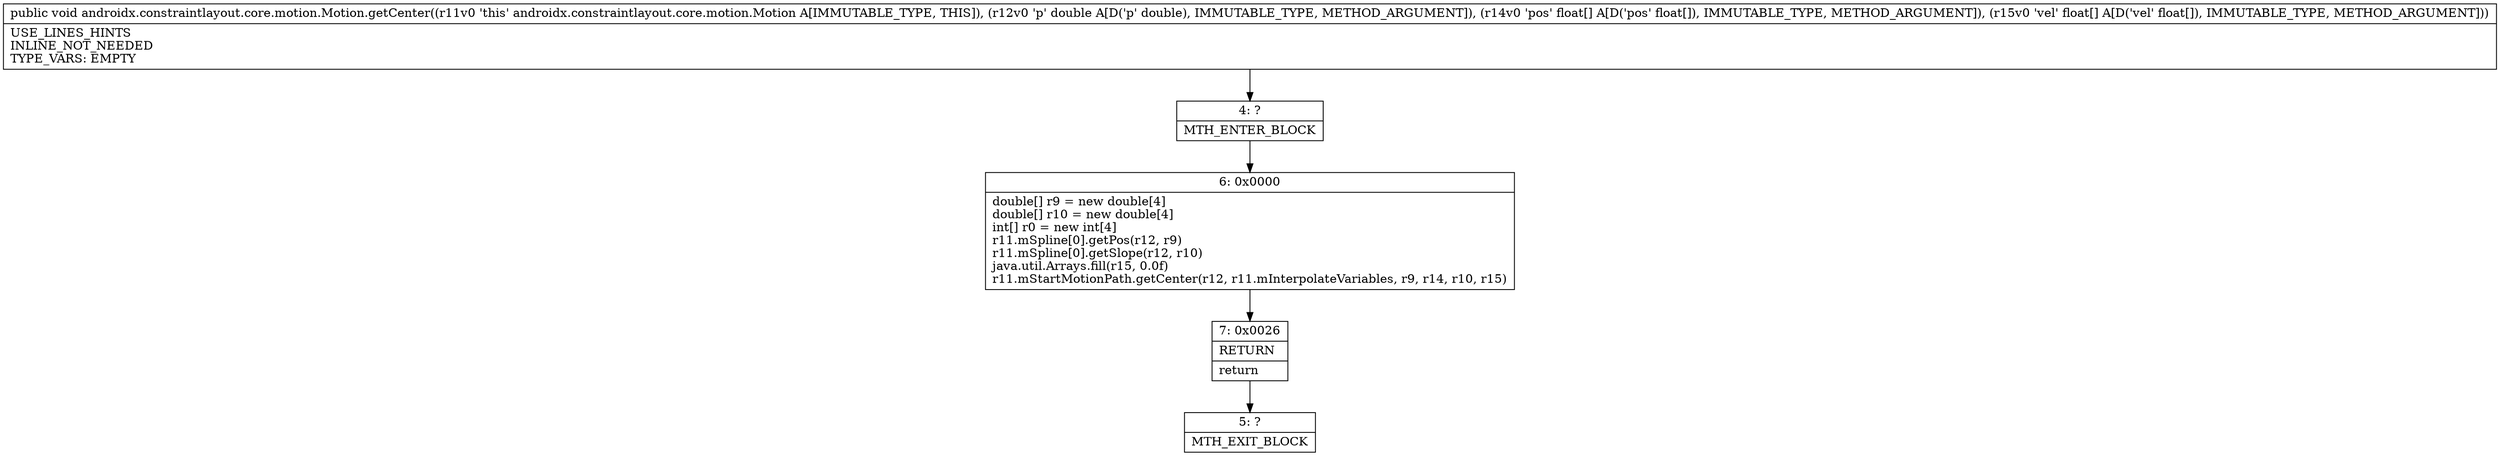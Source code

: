 digraph "CFG forandroidx.constraintlayout.core.motion.Motion.getCenter(D[F[F)V" {
Node_4 [shape=record,label="{4\:\ ?|MTH_ENTER_BLOCK\l}"];
Node_6 [shape=record,label="{6\:\ 0x0000|double[] r9 = new double[4]\ldouble[] r10 = new double[4]\lint[] r0 = new int[4]\lr11.mSpline[0].getPos(r12, r9)\lr11.mSpline[0].getSlope(r12, r10)\ljava.util.Arrays.fill(r15, 0.0f)\lr11.mStartMotionPath.getCenter(r12, r11.mInterpolateVariables, r9, r14, r10, r15)\l}"];
Node_7 [shape=record,label="{7\:\ 0x0026|RETURN\l|return\l}"];
Node_5 [shape=record,label="{5\:\ ?|MTH_EXIT_BLOCK\l}"];
MethodNode[shape=record,label="{public void androidx.constraintlayout.core.motion.Motion.getCenter((r11v0 'this' androidx.constraintlayout.core.motion.Motion A[IMMUTABLE_TYPE, THIS]), (r12v0 'p' double A[D('p' double), IMMUTABLE_TYPE, METHOD_ARGUMENT]), (r14v0 'pos' float[] A[D('pos' float[]), IMMUTABLE_TYPE, METHOD_ARGUMENT]), (r15v0 'vel' float[] A[D('vel' float[]), IMMUTABLE_TYPE, METHOD_ARGUMENT]))  | USE_LINES_HINTS\lINLINE_NOT_NEEDED\lTYPE_VARS: EMPTY\l}"];
MethodNode -> Node_4;Node_4 -> Node_6;
Node_6 -> Node_7;
Node_7 -> Node_5;
}

